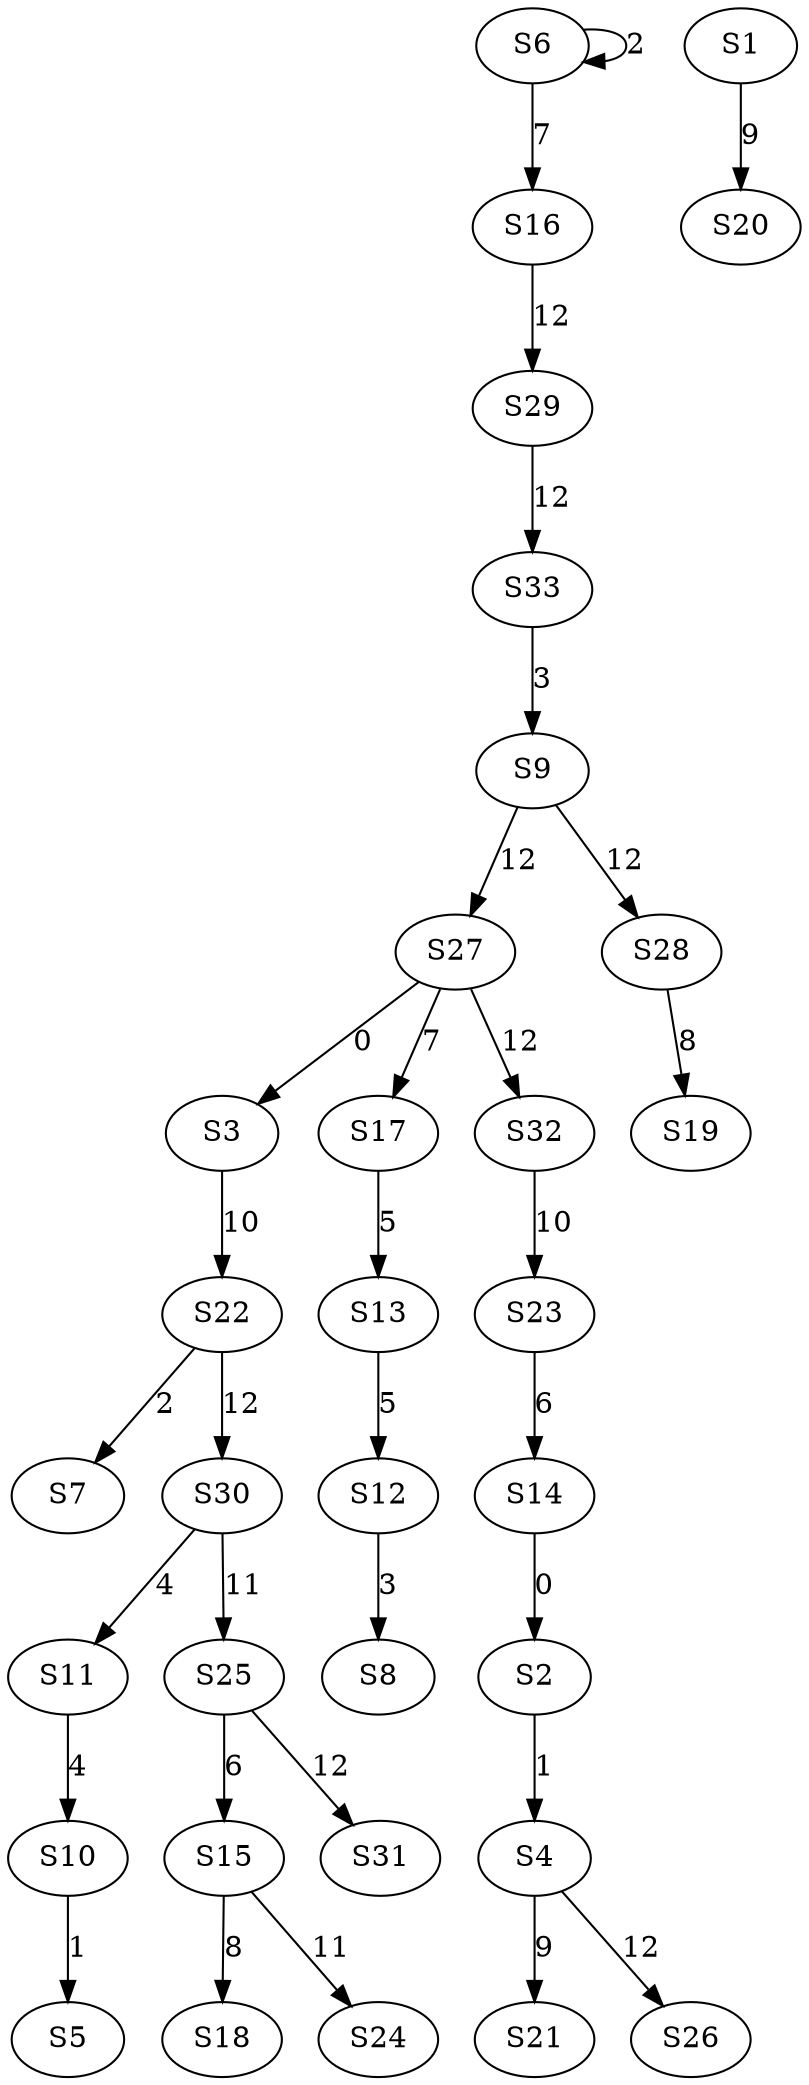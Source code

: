 strict digraph {
	S14 -> S2 [ label = 0 ];
	S27 -> S3 [ label = 0 ];
	S2 -> S4 [ label = 1 ];
	S10 -> S5 [ label = 1 ];
	S6 -> S6 [ label = 2 ];
	S22 -> S7 [ label = 2 ];
	S12 -> S8 [ label = 3 ];
	S33 -> S9 [ label = 3 ];
	S11 -> S10 [ label = 4 ];
	S30 -> S11 [ label = 4 ];
	S13 -> S12 [ label = 5 ];
	S17 -> S13 [ label = 5 ];
	S23 -> S14 [ label = 6 ];
	S25 -> S15 [ label = 6 ];
	S6 -> S16 [ label = 7 ];
	S27 -> S17 [ label = 7 ];
	S15 -> S18 [ label = 8 ];
	S28 -> S19 [ label = 8 ];
	S1 -> S20 [ label = 9 ];
	S4 -> S21 [ label = 9 ];
	S3 -> S22 [ label = 10 ];
	S32 -> S23 [ label = 10 ];
	S15 -> S24 [ label = 11 ];
	S30 -> S25 [ label = 11 ];
	S4 -> S26 [ label = 12 ];
	S9 -> S27 [ label = 12 ];
	S9 -> S28 [ label = 12 ];
	S16 -> S29 [ label = 12 ];
	S22 -> S30 [ label = 12 ];
	S25 -> S31 [ label = 12 ];
	S27 -> S32 [ label = 12 ];
	S29 -> S33 [ label = 12 ];
}
